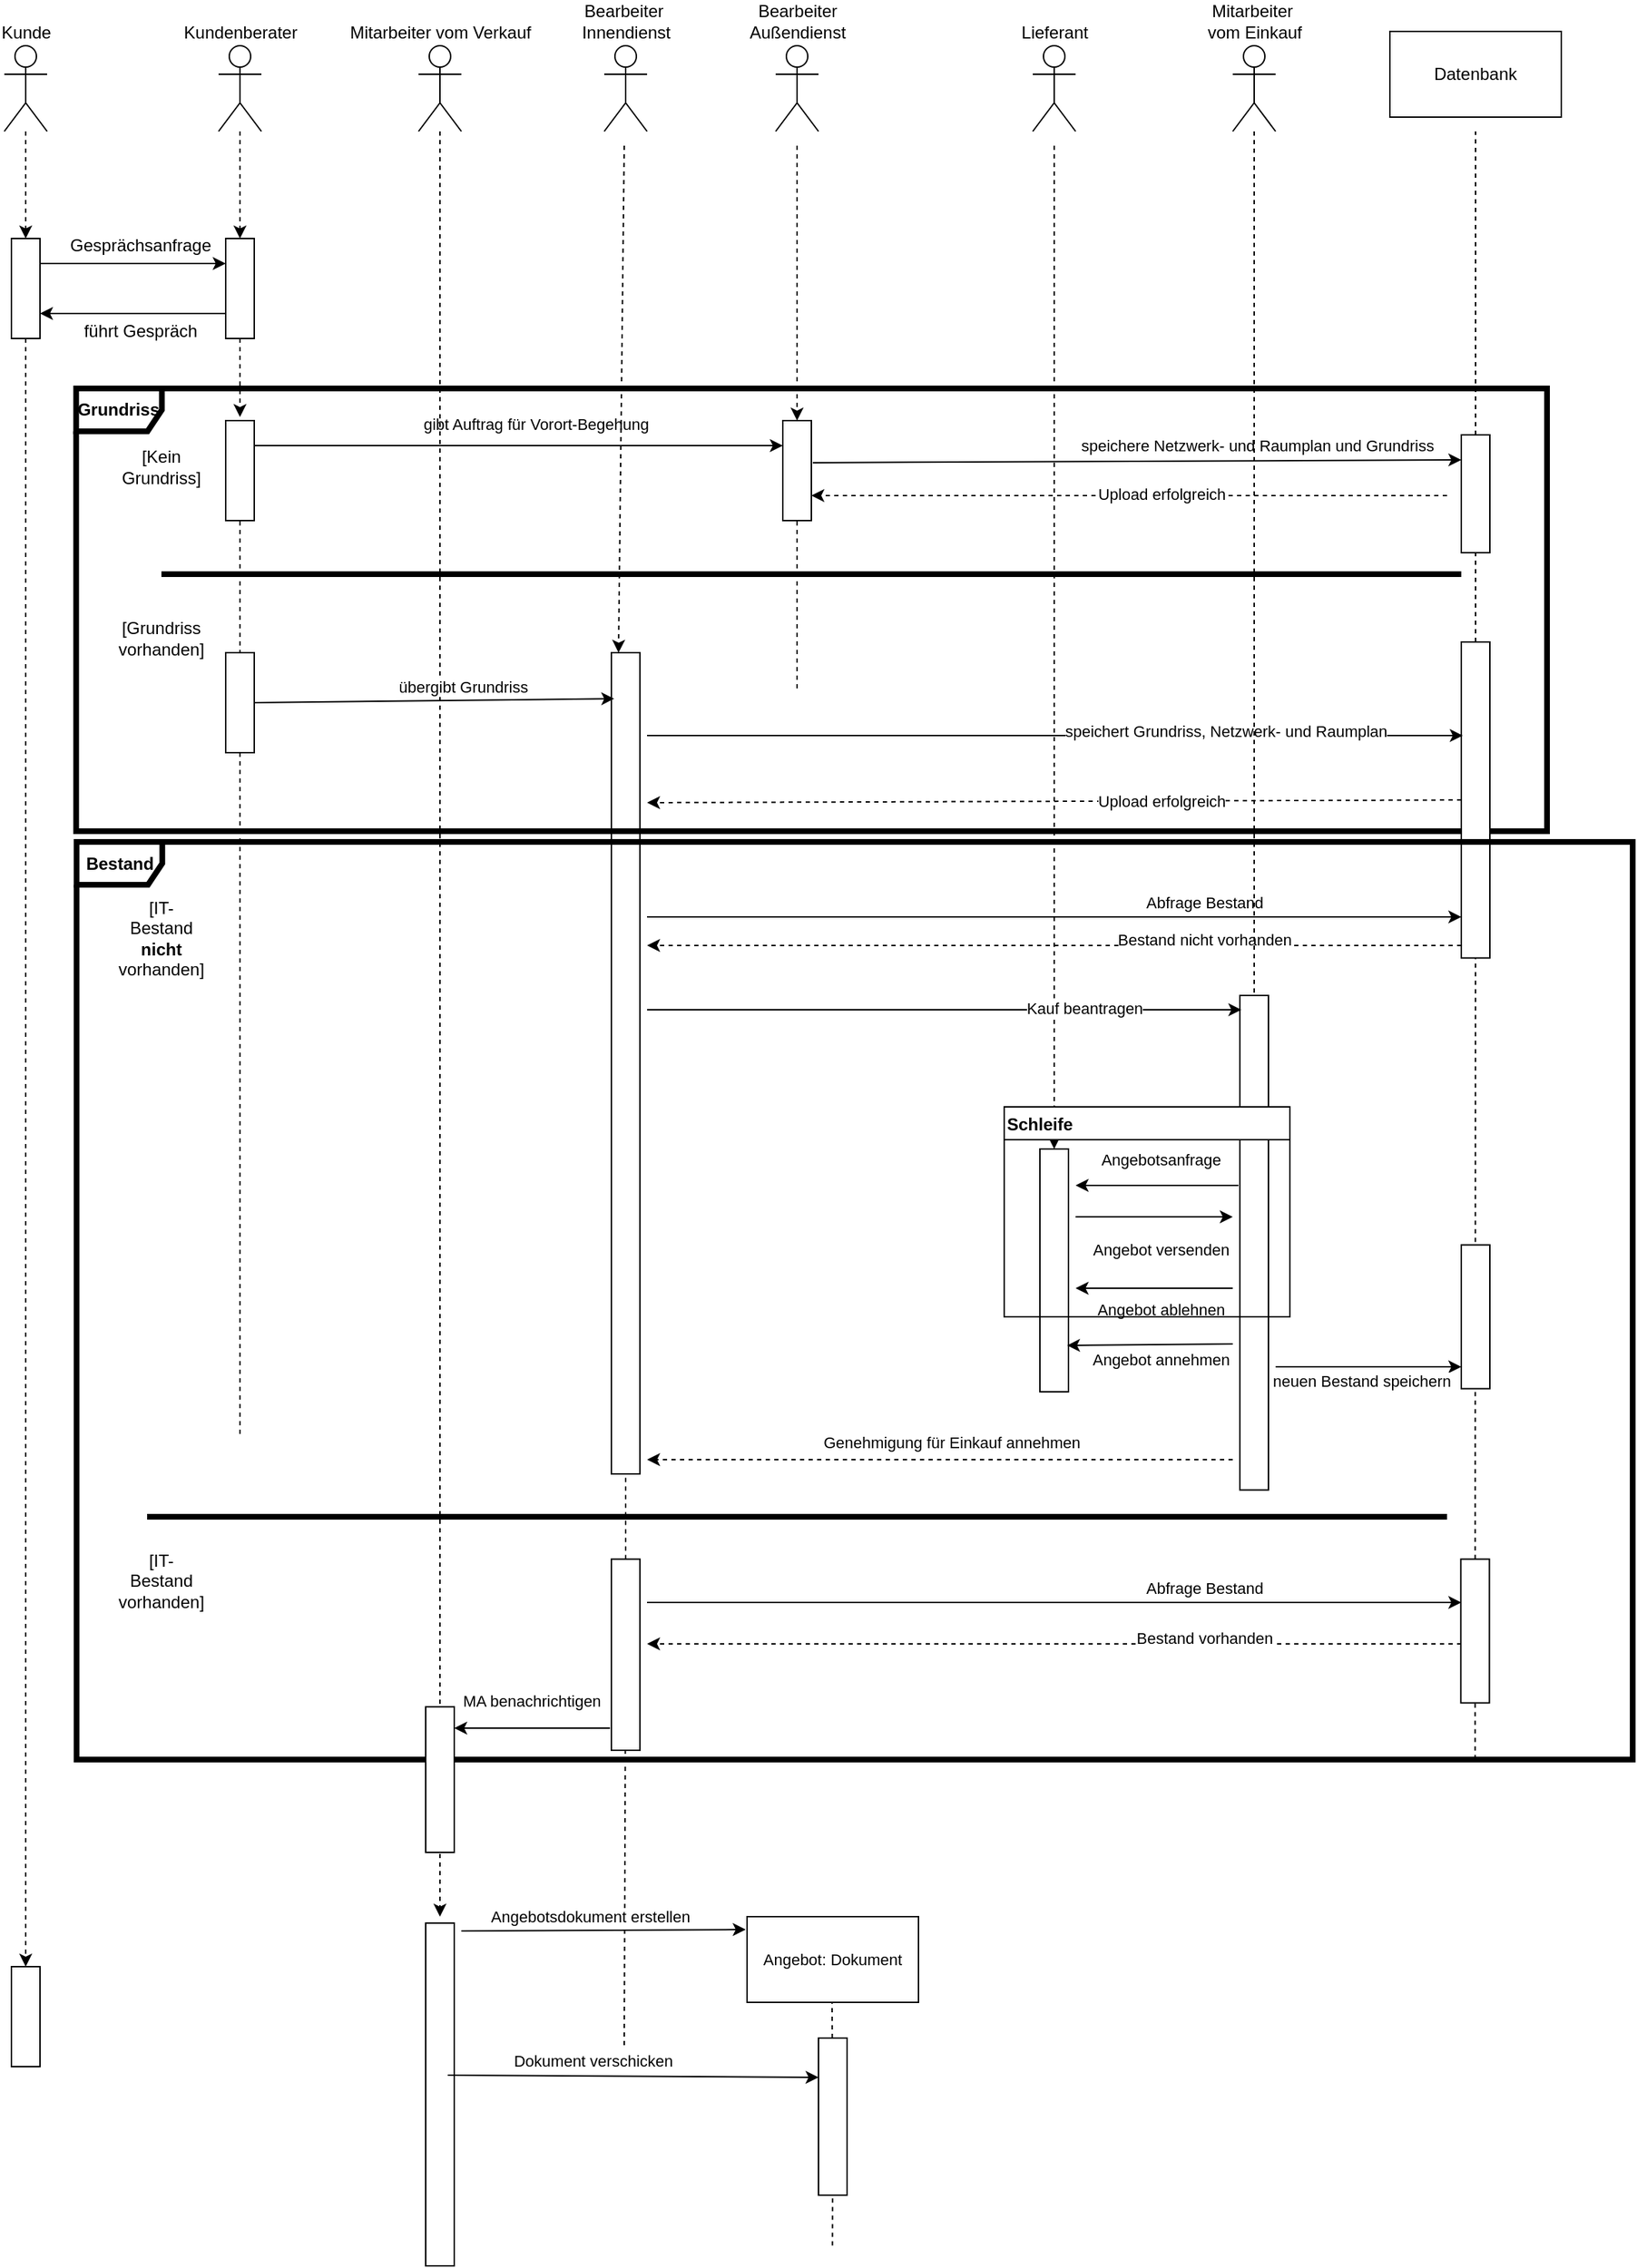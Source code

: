 <mxfile version="17.2.4" type="device"><diagram id="PptWGqQw9mA75Eg4ISWZ" name="Seite-1"><mxGraphModel dx="1422" dy="865" grid="1" gridSize="10" guides="1" tooltips="1" connect="1" arrows="1" fold="1" page="1" pageScale="1" pageWidth="827" pageHeight="1169" math="0" shadow="0"><root><mxCell id="0"/><mxCell id="1" parent="0"/><mxCell id="ijj0WkjSVHMJVad7_gdb-12" style="edgeStyle=orthogonalEdgeStyle;rounded=0;orthogonalLoop=1;jettySize=auto;html=1;entryX=1;entryY=0.5;entryDx=0;entryDy=0;dashed=1;" parent="1" source="ijj0WkjSVHMJVad7_gdb-1" target="ijj0WkjSVHMJVad7_gdb-7" edge="1"><mxGeometry relative="1" as="geometry"/></mxCell><mxCell id="ijj0WkjSVHMJVad7_gdb-1" value="Kundenberater" style="shape=umlActor;verticalLabelPosition=top;verticalAlign=bottom;html=1;outlineConnect=0;labelPosition=center;align=center;" parent="1" vertex="1"><mxGeometry x="180" y="40" width="30" height="60" as="geometry"/></mxCell><mxCell id="ijj0WkjSVHMJVad7_gdb-13" style="edgeStyle=orthogonalEdgeStyle;rounded=0;orthogonalLoop=1;jettySize=auto;html=1;exitX=0.75;exitY=1;exitDx=0;exitDy=0;entryX=0.75;entryY=0;entryDx=0;entryDy=0;" parent="1" source="ijj0WkjSVHMJVad7_gdb-4" target="ijj0WkjSVHMJVad7_gdb-7" edge="1"><mxGeometry relative="1" as="geometry"/></mxCell><mxCell id="ijj0WkjSVHMJVad7_gdb-24" style="edgeStyle=orthogonalEdgeStyle;rounded=0;orthogonalLoop=1;jettySize=auto;html=1;dashed=1;entryX=1;entryY=0.5;entryDx=0;entryDy=0;" parent="1" source="ijj0WkjSVHMJVad7_gdb-4" target="2X8zQZr1_9-unPe0bDXJ-4" edge="1"><mxGeometry relative="1" as="geometry"><mxPoint x="45" y="400" as="targetPoint"/></mxGeometry></mxCell><mxCell id="ijj0WkjSVHMJVad7_gdb-4" value="" style="rounded=0;whiteSpace=wrap;html=1;rotation=-90;" parent="1" vertex="1"><mxGeometry x="10" y="200" width="70" height="20" as="geometry"/></mxCell><mxCell id="ijj0WkjSVHMJVad7_gdb-11" style="edgeStyle=orthogonalEdgeStyle;rounded=0;orthogonalLoop=1;jettySize=auto;html=1;dashed=1;" parent="1" source="ijj0WkjSVHMJVad7_gdb-6" target="ijj0WkjSVHMJVad7_gdb-4" edge="1"><mxGeometry relative="1" as="geometry"/></mxCell><mxCell id="ijj0WkjSVHMJVad7_gdb-6" value="Kunde" style="shape=umlActor;verticalLabelPosition=top;verticalAlign=bottom;html=1;labelPosition=center;align=center;" parent="1" vertex="1"><mxGeometry x="30" y="40" width="30" height="60" as="geometry"/></mxCell><mxCell id="ijj0WkjSVHMJVad7_gdb-15" style="edgeStyle=orthogonalEdgeStyle;rounded=0;orthogonalLoop=1;jettySize=auto;html=1;entryX=0.25;entryY=1;entryDx=0;entryDy=0;exitX=0.25;exitY=0;exitDx=0;exitDy=0;" parent="1" source="ijj0WkjSVHMJVad7_gdb-7" target="ijj0WkjSVHMJVad7_gdb-4" edge="1"><mxGeometry relative="1" as="geometry"/></mxCell><mxCell id="ijj0WkjSVHMJVad7_gdb-7" value="" style="rounded=0;whiteSpace=wrap;html=1;rotation=-90;" parent="1" vertex="1"><mxGeometry x="160" y="200" width="70" height="20" as="geometry"/></mxCell><mxCell id="ijj0WkjSVHMJVad7_gdb-14" value="Gesprächsanfrage" style="text;html=1;align=center;verticalAlign=middle;resizable=0;points=[];autosize=1;strokeColor=none;fillColor=none;" parent="1" vertex="1"><mxGeometry x="70" y="170" width="110" height="20" as="geometry"/></mxCell><mxCell id="ijj0WkjSVHMJVad7_gdb-16" value="führt Gespräch" style="text;html=1;align=center;verticalAlign=middle;resizable=0;points=[];autosize=1;strokeColor=none;fillColor=none;" parent="1" vertex="1"><mxGeometry x="80" y="230" width="90" height="20" as="geometry"/></mxCell><mxCell id="ijj0WkjSVHMJVad7_gdb-18" value="Mitarbeiter vom Verkauf" style="shape=umlActor;verticalLabelPosition=top;verticalAlign=bottom;html=1;labelPosition=center;align=center;" parent="1" vertex="1"><mxGeometry x="320" y="40" width="30" height="60" as="geometry"/></mxCell><mxCell id="ijj0WkjSVHMJVad7_gdb-19" value="Bearbeiter&amp;nbsp;&lt;br&gt;Innendienst&lt;br&gt;" style="shape=umlActor;verticalLabelPosition=top;verticalAlign=bottom;html=1;outlineConnect=0;labelPosition=center;align=center;" parent="1" vertex="1"><mxGeometry x="450" y="40" width="30" height="60" as="geometry"/></mxCell><mxCell id="ijj0WkjSVHMJVad7_gdb-20" value="Bearbeiter&lt;br&gt;Außendienst" style="shape=umlActor;verticalLabelPosition=top;verticalAlign=bottom;html=1;outlineConnect=0;labelPosition=center;align=center;" parent="1" vertex="1"><mxGeometry x="570" y="40" width="30" height="60" as="geometry"/></mxCell><mxCell id="ijj0WkjSVHMJVad7_gdb-21" value="Lieferant" style="shape=umlActor;verticalLabelPosition=top;verticalAlign=bottom;html=1;outlineConnect=0;labelPosition=center;align=center;" parent="1" vertex="1"><mxGeometry x="750" y="40" width="30" height="60" as="geometry"/></mxCell><mxCell id="ijj0WkjSVHMJVad7_gdb-22" value="Mitarbeiter&amp;nbsp;&lt;br&gt;vom Einkauf&lt;br&gt;" style="shape=umlActor;verticalLabelPosition=top;verticalAlign=bottom;html=1;outlineConnect=0;labelPosition=center;align=center;" parent="1" vertex="1"><mxGeometry x="890" y="40" width="30" height="60" as="geometry"/></mxCell><mxCell id="2X8zQZr1_9-unPe0bDXJ-2" value="" style="rounded=0;whiteSpace=wrap;html=1;rotation=-90;" parent="1" vertex="1"><mxGeometry x="160" y="327.5" width="70" height="20" as="geometry"/></mxCell><mxCell id="2X8zQZr1_9-unPe0bDXJ-4" value="" style="rounded=0;whiteSpace=wrap;html=1;rotation=-90;" parent="1" vertex="1"><mxGeometry x="10" y="1410" width="70" height="20" as="geometry"/></mxCell><mxCell id="2X8zQZr1_9-unPe0bDXJ-6" value="" style="rounded=0;whiteSpace=wrap;html=1;rotation=-90;" parent="1" vertex="1"><mxGeometry x="680" y="887.5" width="170" height="20" as="geometry"/></mxCell><mxCell id="2X8zQZr1_9-unPe0bDXJ-7" value="" style="rounded=0;whiteSpace=wrap;html=1;rotation=-90;" parent="1" vertex="1"><mxGeometry x="731.88" y="868.13" width="346.25" height="20" as="geometry"/></mxCell><mxCell id="2X8zQZr1_9-unPe0bDXJ-8" value="" style="rounded=0;whiteSpace=wrap;html=1;rotation=-90;" parent="1" vertex="1"><mxGeometry x="177.5" y="742.5" width="575" height="20" as="geometry"/></mxCell><mxCell id="2X8zQZr1_9-unPe0bDXJ-9" value="" style="rounded=0;whiteSpace=wrap;html=1;rotation=-90;" parent="1" vertex="1"><mxGeometry x="550" y="327.5" width="70" height="20" as="geometry"/></mxCell><mxCell id="2X8zQZr1_9-unPe0bDXJ-11" value="" style="endArrow=classic;html=1;rounded=0;exitX=0.75;exitY=1;exitDx=0;exitDy=0;entryX=0.75;entryY=0;entryDx=0;entryDy=0;" parent="1" source="2X8zQZr1_9-unPe0bDXJ-2" target="2X8zQZr1_9-unPe0bDXJ-9" edge="1"><mxGeometry width="50" height="50" relative="1" as="geometry"><mxPoint x="320" y="397.5" as="sourcePoint"/><mxPoint x="370" y="347.5" as="targetPoint"/></mxGeometry></mxCell><mxCell id="X0jeM4zKIo98r6o8vJ_5-3" value="gibt Auftrag für Vorort-Begehung" style="edgeLabel;html=1;align=center;verticalAlign=middle;resizable=0;points=[];" parent="2X8zQZr1_9-unPe0bDXJ-11" vertex="1" connectable="0"><mxGeometry x="0.065" y="-2" relative="1" as="geometry"><mxPoint y="-17" as="offset"/></mxGeometry></mxCell><mxCell id="2X8zQZr1_9-unPe0bDXJ-13" value="" style="endArrow=classic;html=1;rounded=0;dashed=1;exitX=0;exitY=0.5;exitDx=0;exitDy=0;" parent="1" source="ijj0WkjSVHMJVad7_gdb-7" edge="1"><mxGeometry width="50" height="50" relative="1" as="geometry"><mxPoint x="140" y="530" as="sourcePoint"/><mxPoint x="195" y="300" as="targetPoint"/></mxGeometry></mxCell><mxCell id="2X8zQZr1_9-unPe0bDXJ-26" value="" style="endArrow=classic;html=1;rounded=0;exitX=0.616;exitY=-0.05;exitDx=0;exitDy=0;exitPerimeter=0;" parent="1" source="2X8zQZr1_9-unPe0bDXJ-7" edge="1"><mxGeometry width="50" height="50" relative="1" as="geometry"><mxPoint x="900" y="980" as="sourcePoint"/><mxPoint x="780" y="838" as="targetPoint"/></mxGeometry></mxCell><mxCell id="2X8zQZr1_9-unPe0bDXJ-28" value="Angebotsanfrage" style="text;html=1;strokeColor=none;fillColor=none;align=center;verticalAlign=middle;whiteSpace=wrap;rounded=0;fontSize=11;" parent="1" vertex="1"><mxGeometry x="750" y="810" width="180" height="20" as="geometry"/></mxCell><mxCell id="2X8zQZr1_9-unPe0bDXJ-30" value="" style="endArrow=classic;html=1;rounded=0;" parent="1" edge="1"><mxGeometry width="50" height="50" relative="1" as="geometry"><mxPoint x="780" y="860" as="sourcePoint"/><mxPoint x="890" y="860" as="targetPoint"/></mxGeometry></mxCell><mxCell id="2X8zQZr1_9-unPe0bDXJ-31" value="Angebot versenden" style="text;html=1;strokeColor=none;fillColor=none;align=center;verticalAlign=middle;whiteSpace=wrap;rounded=0;fontSize=11;" parent="1" vertex="1"><mxGeometry x="780" y="877.5" width="120" height="10" as="geometry"/></mxCell><mxCell id="2X8zQZr1_9-unPe0bDXJ-39" value="" style="endArrow=classic;html=1;rounded=0;dashed=1;" parent="1" edge="1"><mxGeometry width="50" height="50" relative="1" as="geometry"><mxPoint x="890" y="1030" as="sourcePoint"/><mxPoint x="480" y="1030" as="targetPoint"/></mxGeometry></mxCell><mxCell id="2X8zQZr1_9-unPe0bDXJ-40" value="Genehmigung für Einkauf annehmen" style="edgeLabel;html=1;align=center;verticalAlign=middle;resizable=0;points=[];" parent="2X8zQZr1_9-unPe0bDXJ-39" vertex="1" connectable="0"><mxGeometry x="-0.176" y="-1" relative="1" as="geometry"><mxPoint x="-28" y="-11" as="offset"/></mxGeometry></mxCell><mxCell id="2X8zQZr1_9-unPe0bDXJ-44" value="" style="rounded=0;whiteSpace=wrap;html=1;rotation=-90;" parent="1" vertex="1"><mxGeometry x="215" y="1464.5" width="240" height="20" as="geometry"/></mxCell><mxCell id="2X8zQZr1_9-unPe0bDXJ-50" value="" style="endArrow=classic;html=1;rounded=0;dashed=1;" parent="1" target="2X8zQZr1_9-unPe0bDXJ-6" edge="1"><mxGeometry width="50" height="50" relative="1" as="geometry"><mxPoint x="765" y="110" as="sourcePoint"/><mxPoint x="760" y="280" as="targetPoint"/></mxGeometry></mxCell><mxCell id="2X8zQZr1_9-unPe0bDXJ-52" value="" style="endArrow=classic;html=1;rounded=0;dashed=1;" parent="1" source="ijj0WkjSVHMJVad7_gdb-18" edge="1"><mxGeometry width="50" height="50" relative="1" as="geometry"><mxPoint x="260" y="520" as="sourcePoint"/><mxPoint x="335" y="1350" as="targetPoint"/></mxGeometry></mxCell><mxCell id="2X8zQZr1_9-unPe0bDXJ-53" value="" style="endArrow=classic;html=1;rounded=0;dashed=1;entryX=0;entryY=0.5;entryDx=0;entryDy=0;" parent="1" edge="1"><mxGeometry width="50" height="50" relative="1" as="geometry"><mxPoint x="464" y="110" as="sourcePoint"/><mxPoint x="460" y="465" as="targetPoint"/></mxGeometry></mxCell><mxCell id="2X8zQZr1_9-unPe0bDXJ-54" value="" style="endArrow=classic;html=1;rounded=0;dashed=1;entryX=1;entryY=0.5;entryDx=0;entryDy=0;" parent="1" target="2X8zQZr1_9-unPe0bDXJ-9" edge="1"><mxGeometry width="50" height="50" relative="1" as="geometry"><mxPoint x="585" y="110" as="sourcePoint"/><mxPoint x="690" y="160" as="targetPoint"/></mxGeometry></mxCell><mxCell id="X0jeM4zKIo98r6o8vJ_5-1" value="&lt;b&gt;Grundriss&lt;/b&gt;" style="shape=umlFrame;whiteSpace=wrap;html=1;strokeWidth=4;" parent="1" vertex="1"><mxGeometry x="80.31" y="280" width="1029.69" height="310" as="geometry"/></mxCell><mxCell id="X0jeM4zKIo98r6o8vJ_5-2" value="[Kein Grundriss]" style="text;html=1;strokeColor=none;fillColor=none;align=center;verticalAlign=middle;whiteSpace=wrap;rounded=0;" parent="1" vertex="1"><mxGeometry x="110" y="320" width="60" height="30" as="geometry"/></mxCell><mxCell id="X0jeM4zKIo98r6o8vJ_5-4" value="Datenbank" style="rounded=0;whiteSpace=wrap;html=1;" parent="1" vertex="1"><mxGeometry x="1000" y="30" width="120" height="60" as="geometry"/></mxCell><mxCell id="X0jeM4zKIo98r6o8vJ_5-5" value="" style="endArrow=none;dashed=1;html=1;rounded=0;startArrow=none;" parent="1" source="X0jeM4zKIo98r6o8vJ_5-6" edge="1"><mxGeometry width="50" height="50" relative="1" as="geometry"><mxPoint x="1060" y="600" as="sourcePoint"/><mxPoint x="1060" y="100" as="targetPoint"/></mxGeometry></mxCell><mxCell id="X0jeM4zKIo98r6o8vJ_5-6" value="" style="rounded=0;whiteSpace=wrap;html=1;rotation=-90;" parent="1" vertex="1"><mxGeometry x="1018.75" y="343.75" width="82.5" height="20" as="geometry"/></mxCell><mxCell id="X0jeM4zKIo98r6o8vJ_5-7" value="" style="endArrow=none;dashed=1;html=1;rounded=0;startArrow=none;" parent="1" source="X0jeM4zKIo98r6o8vJ_5-19" target="X0jeM4zKIo98r6o8vJ_5-6" edge="1"><mxGeometry width="50" height="50" relative="1" as="geometry"><mxPoint x="1060" y="600" as="sourcePoint"/><mxPoint x="1060" y="100" as="targetPoint"/></mxGeometry></mxCell><mxCell id="X0jeM4zKIo98r6o8vJ_5-10" value="" style="endArrow=classic;html=1;rounded=0;exitX=0.579;exitY=1.05;exitDx=0;exitDy=0;exitPerimeter=0;" parent="1" source="2X8zQZr1_9-unPe0bDXJ-9" edge="1"><mxGeometry width="50" height="50" relative="1" as="geometry"><mxPoint x="690" y="320" as="sourcePoint"/><mxPoint x="1050" y="330" as="targetPoint"/></mxGeometry></mxCell><mxCell id="X0jeM4zKIo98r6o8vJ_5-11" value="speichere Netzwerk- und Raumplan und Grundriss" style="edgeLabel;html=1;align=center;verticalAlign=middle;resizable=0;points=[];" parent="X0jeM4zKIo98r6o8vJ_5-10" vertex="1" connectable="0"><mxGeometry x="0.469" y="4" relative="1" as="geometry"><mxPoint x="-23" y="-7" as="offset"/></mxGeometry></mxCell><mxCell id="X0jeM4zKIo98r6o8vJ_5-12" value="" style="endArrow=classic;html=1;rounded=0;entryX=0.25;entryY=1;entryDx=0;entryDy=0;dashed=1;" parent="1" target="2X8zQZr1_9-unPe0bDXJ-9" edge="1"><mxGeometry width="50" height="50" relative="1" as="geometry"><mxPoint x="1040" y="355" as="sourcePoint"/><mxPoint x="1020" y="370" as="targetPoint"/></mxGeometry></mxCell><mxCell id="X0jeM4zKIo98r6o8vJ_5-14" value="" style="endArrow=none;dashed=1;html=1;rounded=0;entryX=0;entryY=0.5;entryDx=0;entryDy=0;" parent="1" target="2X8zQZr1_9-unPe0bDXJ-2" edge="1"><mxGeometry width="50" height="50" relative="1" as="geometry"><mxPoint x="195" y="1012" as="sourcePoint"/><mxPoint x="240" y="490" as="targetPoint"/></mxGeometry></mxCell><mxCell id="X0jeM4zKIo98r6o8vJ_5-16" value="" style="endArrow=none;html=1;rounded=0;strokeWidth=4;" parent="1" edge="1"><mxGeometry width="50" height="50" relative="1" as="geometry"><mxPoint x="140" y="410" as="sourcePoint"/><mxPoint x="1050" y="410" as="targetPoint"/></mxGeometry></mxCell><mxCell id="X0jeM4zKIo98r6o8vJ_5-17" value="[Grundriss vorhanden]" style="text;html=1;strokeColor=none;fillColor=none;align=center;verticalAlign=middle;whiteSpace=wrap;rounded=0;" parent="1" vertex="1"><mxGeometry x="110" y="440" width="60" height="30" as="geometry"/></mxCell><mxCell id="X0jeM4zKIo98r6o8vJ_5-18" value="" style="rounded=0;whiteSpace=wrap;html=1;rotation=-90;" parent="1" vertex="1"><mxGeometry x="160" y="490" width="70" height="20" as="geometry"/></mxCell><mxCell id="X0jeM4zKIo98r6o8vJ_5-19" value="" style="rounded=0;whiteSpace=wrap;html=1;rotation=-90;" parent="1" vertex="1"><mxGeometry x="949.38" y="558.13" width="221.25" height="20" as="geometry"/></mxCell><mxCell id="X0jeM4zKIo98r6o8vJ_5-20" value="" style="endArrow=none;dashed=1;html=1;rounded=0;startArrow=none;" parent="1" source="gCqN4dGKr7Vq2XZJyK_6-15" target="X0jeM4zKIo98r6o8vJ_5-19" edge="1"><mxGeometry width="50" height="50" relative="1" as="geometry"><mxPoint x="1060" y="1490" as="sourcePoint"/><mxPoint x="1060" y="395" as="targetPoint"/></mxGeometry></mxCell><mxCell id="X0jeM4zKIo98r6o8vJ_5-21" value="" style="endArrow=classic;html=1;rounded=0;strokeWidth=1;exitX=0.5;exitY=1;exitDx=0;exitDy=0;entryX=0.944;entryY=0.1;entryDx=0;entryDy=0;entryPerimeter=0;" parent="1" source="X0jeM4zKIo98r6o8vJ_5-18" target="2X8zQZr1_9-unPe0bDXJ-8" edge="1"><mxGeometry width="50" height="50" relative="1" as="geometry"><mxPoint x="270" y="560" as="sourcePoint"/><mxPoint x="320" y="510" as="targetPoint"/></mxGeometry></mxCell><mxCell id="X0jeM4zKIo98r6o8vJ_5-22" value="übergibt Grundriss" style="edgeLabel;html=1;align=center;verticalAlign=middle;resizable=0;points=[];" parent="X0jeM4zKIo98r6o8vJ_5-21" vertex="1" connectable="0"><mxGeometry x="0.184" y="-2" relative="1" as="geometry"><mxPoint x="-3" y="-12" as="offset"/></mxGeometry></mxCell><mxCell id="X0jeM4zKIo98r6o8vJ_5-23" value="" style="endArrow=classic;html=1;rounded=0;strokeWidth=1;entryX=0.704;entryY=0.05;entryDx=0;entryDy=0;entryPerimeter=0;" parent="1" target="X0jeM4zKIo98r6o8vJ_5-19" edge="1"><mxGeometry width="50" height="50" relative="1" as="geometry"><mxPoint x="480" y="523" as="sourcePoint"/><mxPoint x="730" y="480" as="targetPoint"/></mxGeometry></mxCell><mxCell id="X0jeM4zKIo98r6o8vJ_5-24" value="speichert Grundriss, Netzwerk- und Raumplan" style="edgeLabel;html=1;align=center;verticalAlign=middle;resizable=0;points=[];" parent="X0jeM4zKIo98r6o8vJ_5-23" vertex="1" connectable="0"><mxGeometry x="0.419" y="3" relative="1" as="geometry"><mxPoint as="offset"/></mxGeometry></mxCell><mxCell id="X0jeM4zKIo98r6o8vJ_5-26" value="" style="endArrow=none;dashed=1;html=1;rounded=0;strokeWidth=1;entryX=0;entryY=0.5;entryDx=0;entryDy=0;" parent="1" target="2X8zQZr1_9-unPe0bDXJ-9" edge="1"><mxGeometry width="50" height="50" relative="1" as="geometry"><mxPoint x="585" y="490" as="sourcePoint"/><mxPoint x="620" y="440" as="targetPoint"/></mxGeometry></mxCell><mxCell id="X0jeM4zKIo98r6o8vJ_5-30" value="" style="endArrow=classic;html=1;rounded=0;strokeWidth=1;exitX=0.5;exitY=0;exitDx=0;exitDy=0;dashed=1;" parent="1" source="X0jeM4zKIo98r6o8vJ_5-19" edge="1"><mxGeometry width="50" height="50" relative="1" as="geometry"><mxPoint x="980" y="610" as="sourcePoint"/><mxPoint x="480" y="570" as="targetPoint"/></mxGeometry></mxCell><mxCell id="X0jeM4zKIo98r6o8vJ_5-31" value="Upload erfolgreich" style="edgeLabel;html=1;align=center;verticalAlign=middle;resizable=0;points=[];" parent="X0jeM4zKIo98r6o8vJ_5-30" vertex="1" connectable="0"><mxGeometry x="-0.154" relative="1" as="geometry"><mxPoint x="31" as="offset"/></mxGeometry></mxCell><mxCell id="X0jeM4zKIo98r6o8vJ_5-32" value="" style="endArrow=classic;html=1;rounded=0;strokeWidth=1;" parent="1" edge="1"><mxGeometry width="50" height="50" relative="1" as="geometry"><mxPoint x="480" y="650" as="sourcePoint"/><mxPoint x="1050" y="650" as="targetPoint"/></mxGeometry></mxCell><mxCell id="X0jeM4zKIo98r6o8vJ_5-33" value="Abfrage Bestand" style="edgeLabel;html=1;align=center;verticalAlign=middle;resizable=0;points=[];" parent="X0jeM4zKIo98r6o8vJ_5-32" vertex="1" connectable="0"><mxGeometry x="0.439" y="-2" relative="1" as="geometry"><mxPoint x="-20" y="-12" as="offset"/></mxGeometry></mxCell><mxCell id="X0jeM4zKIo98r6o8vJ_5-35" value="" style="endArrow=classic;html=1;rounded=0;strokeWidth=1;dashed=1;" parent="1" edge="1"><mxGeometry width="50" height="50" relative="1" as="geometry"><mxPoint x="1050" y="670" as="sourcePoint"/><mxPoint x="480" y="670" as="targetPoint"/></mxGeometry></mxCell><mxCell id="X0jeM4zKIo98r6o8vJ_5-36" value="Bestand nicht vorhanden" style="edgeLabel;html=1;align=center;verticalAlign=middle;resizable=0;points=[];" parent="X0jeM4zKIo98r6o8vJ_5-35" vertex="1" connectable="0"><mxGeometry x="-0.154" y="-4" relative="1" as="geometry"><mxPoint x="61" as="offset"/></mxGeometry></mxCell><mxCell id="X0jeM4zKIo98r6o8vJ_5-40" value="" style="endArrow=classic;html=1;rounded=0;strokeWidth=1;entryX=0.857;entryY=0.05;entryDx=0;entryDy=0;entryPerimeter=0;" parent="1" edge="1"><mxGeometry width="50" height="50" relative="1" as="geometry"><mxPoint x="480" y="715" as="sourcePoint"/><mxPoint x="896" y="715.01" as="targetPoint"/></mxGeometry></mxCell><mxCell id="X0jeM4zKIo98r6o8vJ_5-41" value="Kauf beantragen" style="edgeLabel;html=1;align=center;verticalAlign=middle;resizable=0;points=[];" parent="X0jeM4zKIo98r6o8vJ_5-40" vertex="1" connectable="0"><mxGeometry x="0.471" y="1" relative="1" as="geometry"><mxPoint as="offset"/></mxGeometry></mxCell><mxCell id="pVKIixo72AZ8MVj9y92q-1" value="" style="rounded=0;whiteSpace=wrap;html=1;rotation=-90;" parent="1" vertex="1"><mxGeometry x="1009.68" y="920" width="100.63" height="20" as="geometry"/></mxCell><mxCell id="pVKIixo72AZ8MVj9y92q-2" value="" style="endArrow=classic;html=1;rounded=0;" parent="1" edge="1"><mxGeometry width="50" height="50" relative="1" as="geometry"><mxPoint x="920" y="965" as="sourcePoint"/><mxPoint x="1050" y="965" as="targetPoint"/><Array as="points"><mxPoint x="990" y="965"/></Array></mxGeometry></mxCell><mxCell id="pVKIixo72AZ8MVj9y92q-3" value="neuen Bestand speichern" style="edgeLabel;html=1;align=center;verticalAlign=middle;resizable=0;points=[];" parent="pVKIixo72AZ8MVj9y92q-2" vertex="1" connectable="0"><mxGeometry x="-0.246" y="4" relative="1" as="geometry"><mxPoint x="11" y="14" as="offset"/></mxGeometry></mxCell><mxCell id="pVKIixo72AZ8MVj9y92q-5" value="" style="endArrow=none;html=1;rounded=0;dashed=1;entryX=1;entryY=0.5;entryDx=0;entryDy=0;" parent="1" source="ijj0WkjSVHMJVad7_gdb-22" target="2X8zQZr1_9-unPe0bDXJ-7" edge="1"><mxGeometry width="50" height="50" relative="1" as="geometry"><mxPoint x="904.985" y="100" as="sourcePoint"/><mxPoint x="905" y="700" as="targetPoint"/></mxGeometry></mxCell><mxCell id="Be9Bj9RqX5gFM94zP4Fs-4" value="" style="endArrow=classic;html=1;rounded=0;" parent="1" edge="1"><mxGeometry width="50" height="50" relative="1" as="geometry"><mxPoint x="890" y="910" as="sourcePoint"/><mxPoint x="780" y="910" as="targetPoint"/></mxGeometry></mxCell><mxCell id="Be9Bj9RqX5gFM94zP4Fs-5" value="Angebot ablehnen" style="text;html=1;strokeColor=none;fillColor=none;align=center;verticalAlign=middle;whiteSpace=wrap;rounded=0;fontSize=11;" parent="1" vertex="1"><mxGeometry x="790" y="920" width="100" height="10" as="geometry"/></mxCell><mxCell id="Be9Bj9RqX5gFM94zP4Fs-6" value="" style="endArrow=classic;html=1;rounded=0;entryX=0.191;entryY=0.95;entryDx=0;entryDy=0;entryPerimeter=0;" parent="1" target="2X8zQZr1_9-unPe0bDXJ-6" edge="1"><mxGeometry width="50" height="50" relative="1" as="geometry"><mxPoint x="890" y="949" as="sourcePoint"/><mxPoint x="780" y="949" as="targetPoint"/></mxGeometry></mxCell><mxCell id="Be9Bj9RqX5gFM94zP4Fs-7" value="Angebot annehmen" style="text;html=1;strokeColor=none;fillColor=none;align=center;verticalAlign=middle;whiteSpace=wrap;rounded=0;fontSize=11;" parent="1" vertex="1"><mxGeometry x="790" y="955" width="100" height="10" as="geometry"/></mxCell><mxCell id="Be9Bj9RqX5gFM94zP4Fs-8" value="Schleife" style="swimlane;align=left;" parent="1" vertex="1"><mxGeometry x="730" y="783" width="200" height="147" as="geometry"/></mxCell><mxCell id="gCqN4dGKr7Vq2XZJyK_6-3" value="&lt;b&gt;Bestand&lt;/b&gt;" style="shape=umlFrame;whiteSpace=wrap;html=1;strokeWidth=4;" vertex="1" parent="1"><mxGeometry x="80.62" y="597.5" width="1089.38" height="642.5" as="geometry"/></mxCell><mxCell id="gCqN4dGKr7Vq2XZJyK_6-4" value="Upload erfolgreich" style="edgeLabel;html=1;align=center;verticalAlign=middle;resizable=0;points=[];" vertex="1" connectable="0" parent="1"><mxGeometry x="839.996" y="353.751" as="geometry"/></mxCell><mxCell id="gCqN4dGKr7Vq2XZJyK_6-5" value="" style="endArrow=none;html=1;rounded=0;strokeWidth=4;" edge="1" parent="1"><mxGeometry width="50" height="50" relative="1" as="geometry"><mxPoint x="130" y="1070" as="sourcePoint"/><mxPoint x="1040" y="1070" as="targetPoint"/></mxGeometry></mxCell><mxCell id="gCqN4dGKr7Vq2XZJyK_6-6" value="[IT-Bestand vorhanden]" style="text;html=1;strokeColor=none;fillColor=none;align=center;verticalAlign=middle;whiteSpace=wrap;rounded=0;" vertex="1" parent="1"><mxGeometry x="110" y="1100" width="60" height="30" as="geometry"/></mxCell><mxCell id="gCqN4dGKr7Vq2XZJyK_6-7" value="[IT-Bestand &lt;b&gt;nicht&lt;/b&gt; vorhanden]" style="text;html=1;strokeColor=none;fillColor=none;align=center;verticalAlign=middle;whiteSpace=wrap;rounded=0;" vertex="1" parent="1"><mxGeometry x="110" y="650" width="60" height="30" as="geometry"/></mxCell><mxCell id="gCqN4dGKr7Vq2XZJyK_6-10" value="" style="endArrow=none;dashed=1;html=1;rounded=0;startArrow=none;entryX=0;entryY=0.5;entryDx=0;entryDy=0;" edge="1" parent="1" source="gCqN4dGKr7Vq2XZJyK_6-11" target="2X8zQZr1_9-unPe0bDXJ-8"><mxGeometry width="50" height="50" relative="1" as="geometry"><mxPoint x="464" y="1440" as="sourcePoint"/><mxPoint x="464" y="1070" as="targetPoint"/></mxGeometry></mxCell><mxCell id="gCqN4dGKr7Vq2XZJyK_6-11" value="" style="rounded=0;whiteSpace=wrap;html=1;rotation=-90;" vertex="1" parent="1"><mxGeometry x="398.09" y="1156.6" width="133.82" height="20" as="geometry"/></mxCell><mxCell id="gCqN4dGKr7Vq2XZJyK_6-12" value="" style="endArrow=none;dashed=1;html=1;rounded=0;" edge="1" parent="1" target="gCqN4dGKr7Vq2XZJyK_6-11"><mxGeometry width="50" height="50" relative="1" as="geometry"><mxPoint x="464" y="1440" as="sourcePoint"/><mxPoint x="464" y="1070" as="targetPoint"/></mxGeometry></mxCell><mxCell id="gCqN4dGKr7Vq2XZJyK_6-13" value="" style="endArrow=classic;html=1;rounded=0;strokeWidth=1;" edge="1" parent="1"><mxGeometry width="50" height="50" relative="1" as="geometry"><mxPoint x="480" y="1130" as="sourcePoint"/><mxPoint x="1050" y="1130" as="targetPoint"/></mxGeometry></mxCell><mxCell id="gCqN4dGKr7Vq2XZJyK_6-14" value="Abfrage Bestand" style="edgeLabel;html=1;align=center;verticalAlign=middle;resizable=0;points=[];" vertex="1" connectable="0" parent="gCqN4dGKr7Vq2XZJyK_6-13"><mxGeometry x="0.439" y="-2" relative="1" as="geometry"><mxPoint x="-20" y="-12" as="offset"/></mxGeometry></mxCell><mxCell id="gCqN4dGKr7Vq2XZJyK_6-15" value="" style="rounded=0;whiteSpace=wrap;html=1;rotation=-90;" vertex="1" parent="1"><mxGeometry x="1009.37" y="1140" width="100.63" height="20" as="geometry"/></mxCell><mxCell id="gCqN4dGKr7Vq2XZJyK_6-16" value="" style="endArrow=none;dashed=1;html=1;rounded=0;startArrow=none;" edge="1" parent="1" target="gCqN4dGKr7Vq2XZJyK_6-15"><mxGeometry width="50" height="50" relative="1" as="geometry"><mxPoint x="1059.688" y="1239.69" as="sourcePoint"/><mxPoint x="1060.004" y="678.755" as="targetPoint"/></mxGeometry></mxCell><mxCell id="gCqN4dGKr7Vq2XZJyK_6-17" value="" style="endArrow=classic;html=1;rounded=0;strokeWidth=1;dashed=1;" edge="1" parent="1"><mxGeometry width="50" height="50" relative="1" as="geometry"><mxPoint x="1050" y="1159" as="sourcePoint"/><mxPoint x="480" y="1159" as="targetPoint"/></mxGeometry></mxCell><mxCell id="gCqN4dGKr7Vq2XZJyK_6-18" value="Bestand vorhanden" style="edgeLabel;html=1;align=center;verticalAlign=middle;resizable=0;points=[];" vertex="1" connectable="0" parent="gCqN4dGKr7Vq2XZJyK_6-17"><mxGeometry x="-0.154" y="-4" relative="1" as="geometry"><mxPoint x="61" as="offset"/></mxGeometry></mxCell><mxCell id="gCqN4dGKr7Vq2XZJyK_6-19" value="" style="rounded=0;whiteSpace=wrap;html=1;rotation=-90;" vertex="1" parent="1"><mxGeometry x="284.05" y="1244.05" width="101.91" height="20" as="geometry"/></mxCell><mxCell id="gCqN4dGKr7Vq2XZJyK_6-20" value="" style="endArrow=classic;html=1;rounded=0;entryX=0.854;entryY=1;entryDx=0;entryDy=0;entryPerimeter=0;exitX=0.116;exitY=-0.05;exitDx=0;exitDy=0;exitPerimeter=0;" edge="1" parent="1" source="gCqN4dGKr7Vq2XZJyK_6-11" target="gCqN4dGKr7Vq2XZJyK_6-19"><mxGeometry width="50" height="50" relative="1" as="geometry"><mxPoint x="450" y="1218" as="sourcePoint"/><mxPoint x="440" y="1190" as="targetPoint"/></mxGeometry></mxCell><mxCell id="gCqN4dGKr7Vq2XZJyK_6-21" value="MA benachrichtigen" style="edgeLabel;html=1;align=center;verticalAlign=middle;resizable=0;points=[];" vertex="1" connectable="0" parent="1"><mxGeometry x="400" y="1198.51" as="geometry"><mxPoint x="-1" as="offset"/></mxGeometry></mxCell><mxCell id="gCqN4dGKr7Vq2XZJyK_6-28" value="Angebot: Dokument" style="rounded=0;whiteSpace=wrap;html=1;fontSize=11;strokeWidth=1;" vertex="1" parent="1"><mxGeometry x="550" y="1350" width="120" height="60" as="geometry"/></mxCell><mxCell id="gCqN4dGKr7Vq2XZJyK_6-29" value="" style="endArrow=classic;html=1;rounded=0;fontSize=11;entryX=-0.008;entryY=0.15;entryDx=0;entryDy=0;entryPerimeter=0;" edge="1" parent="1" target="gCqN4dGKr7Vq2XZJyK_6-28"><mxGeometry width="50" height="50" relative="1" as="geometry"><mxPoint x="350" y="1360" as="sourcePoint"/><mxPoint x="430" y="1340" as="targetPoint"/></mxGeometry></mxCell><mxCell id="gCqN4dGKr7Vq2XZJyK_6-30" value="Angebotsdokument erstellen" style="edgeLabel;html=1;align=center;verticalAlign=middle;resizable=0;points=[];" vertex="1" connectable="0" parent="1"><mxGeometry x="440" y="1350" as="geometry"/></mxCell><mxCell id="gCqN4dGKr7Vq2XZJyK_6-31" value="" style="endArrow=none;dashed=1;html=1;rounded=0;startArrow=none;" edge="1" parent="1" source="gCqN4dGKr7Vq2XZJyK_6-34"><mxGeometry width="50" height="50" relative="1" as="geometry"><mxPoint x="609.75" y="1580.31" as="sourcePoint"/><mxPoint x="609.499" y="1410" as="targetPoint"/></mxGeometry></mxCell><mxCell id="gCqN4dGKr7Vq2XZJyK_6-32" value="" style="endArrow=classic;html=1;rounded=0;fontSize=11;entryX=0.75;entryY=0;entryDx=0;entryDy=0;" edge="1" parent="1" target="gCqN4dGKr7Vq2XZJyK_6-34"><mxGeometry width="50" height="50" relative="1" as="geometry"><mxPoint x="340.48" y="1461" as="sourcePoint"/><mxPoint x="539.52" y="1460" as="targetPoint"/></mxGeometry></mxCell><mxCell id="gCqN4dGKr7Vq2XZJyK_6-33" value="Dokument verschicken" style="edgeLabel;html=1;align=center;verticalAlign=middle;resizable=0;points=[];fontSize=11;" vertex="1" connectable="0" parent="gCqN4dGKr7Vq2XZJyK_6-32"><mxGeometry x="-0.286" y="2" relative="1" as="geometry"><mxPoint x="9" y="-9" as="offset"/></mxGeometry></mxCell><mxCell id="gCqN4dGKr7Vq2XZJyK_6-34" value="" style="rounded=0;whiteSpace=wrap;html=1;rotation=-90;" vertex="1" parent="1"><mxGeometry x="555" y="1480" width="110" height="20" as="geometry"/></mxCell><mxCell id="gCqN4dGKr7Vq2XZJyK_6-35" value="" style="endArrow=none;dashed=1;html=1;rounded=0;" edge="1" parent="1" target="gCqN4dGKr7Vq2XZJyK_6-34"><mxGeometry width="50" height="50" relative="1" as="geometry"><mxPoint x="609.75" y="1580.31" as="sourcePoint"/><mxPoint x="609.499" y="1410" as="targetPoint"/></mxGeometry></mxCell></root></mxGraphModel></diagram></mxfile>